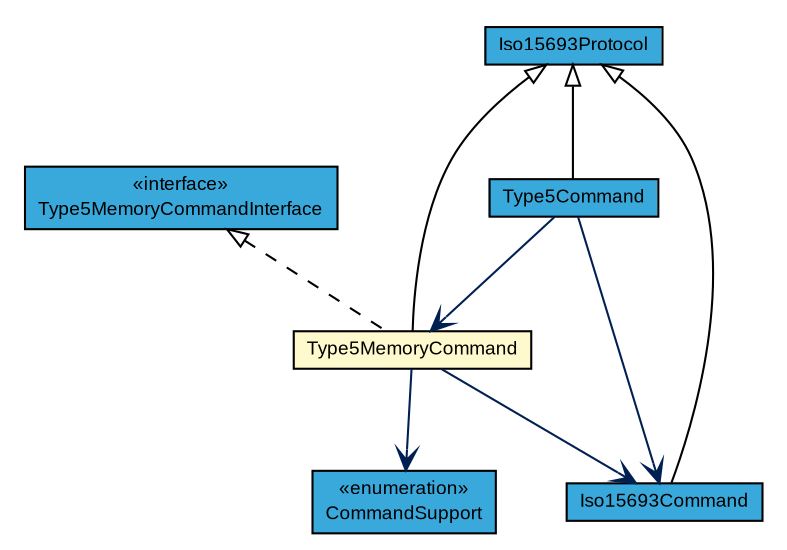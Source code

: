 #!/usr/local/bin/dot
#
# Class diagram 
# Generated by UMLGraph version R5_7_2-3-gee82a7 (http://www.umlgraph.org/)
#

digraph G {
	edge [fontname="arial",fontsize=10,labelfontname="arial",labelfontsize=10];
	node [fontname="arial",fontsize=10,shape=plaintext];
	nodesep=0.25;
	ranksep=0.5;
	// com.st.st25sdk.command.Type5MemoryCommandInterface
	c58845 [label=<<table title="com.st.st25sdk.command.Type5MemoryCommandInterface" border="0" cellborder="1" cellspacing="0" cellpadding="2" port="p" bgcolor="#39a9dc" href="./Type5MemoryCommandInterface.html">
		<tr><td><table border="0" cellspacing="0" cellpadding="1">
<tr><td align="center" balign="center"> &#171;interface&#187; </td></tr>
<tr><td align="center" balign="center"> Type5MemoryCommandInterface </td></tr>
		</table></td></tr>
		</table>>, URL="./Type5MemoryCommandInterface.html", fontname="arial", fontcolor="black", fontsize=9.0];
	// com.st.st25sdk.command.Type5MemoryCommand
	c58846 [label=<<table title="com.st.st25sdk.command.Type5MemoryCommand" border="0" cellborder="1" cellspacing="0" cellpadding="2" port="p" bgcolor="lemonChiffon" href="./Type5MemoryCommand.html">
		<tr><td><table border="0" cellspacing="0" cellpadding="1">
<tr><td align="center" balign="center"> Type5MemoryCommand </td></tr>
		</table></td></tr>
		</table>>, URL="./Type5MemoryCommand.html", fontname="arial", fontcolor="black", fontsize=9.0];
	// com.st.st25sdk.command.Type5MemoryCommand.CommandSupport
	c58847 [label=<<table title="com.st.st25sdk.command.Type5MemoryCommand.CommandSupport" border="0" cellborder="1" cellspacing="0" cellpadding="2" port="p" bgcolor="#39a9dc" href="./Type5MemoryCommand.CommandSupport.html">
		<tr><td><table border="0" cellspacing="0" cellpadding="1">
<tr><td align="center" balign="center"> &#171;enumeration&#187; </td></tr>
<tr><td align="center" balign="center"> CommandSupport </td></tr>
		</table></td></tr>
		</table>>, URL="./Type5MemoryCommand.CommandSupport.html", fontname="arial", fontcolor="black", fontsize=9.0];
	// com.st.st25sdk.command.Type5Command
	c58849 [label=<<table title="com.st.st25sdk.command.Type5Command" border="0" cellborder="1" cellspacing="0" cellpadding="2" port="p" bgcolor="#39a9dc" href="./Type5Command.html">
		<tr><td><table border="0" cellspacing="0" cellpadding="1">
<tr><td align="center" balign="center"> Type5Command </td></tr>
		</table></td></tr>
		</table>>, URL="./Type5Command.html", fontname="arial", fontcolor="black", fontsize=9.0];
	// com.st.st25sdk.command.Iso15693Protocol
	c58872 [label=<<table title="com.st.st25sdk.command.Iso15693Protocol" border="0" cellborder="1" cellspacing="0" cellpadding="2" port="p" bgcolor="#39a9dc" href="./Iso15693Protocol.html">
		<tr><td><table border="0" cellspacing="0" cellpadding="1">
<tr><td align="center" balign="center"> Iso15693Protocol </td></tr>
		</table></td></tr>
		</table>>, URL="./Iso15693Protocol.html", fontname="arial", fontcolor="black", fontsize=9.0];
	// com.st.st25sdk.command.Iso15693Command
	c58877 [label=<<table title="com.st.st25sdk.command.Iso15693Command" border="0" cellborder="1" cellspacing="0" cellpadding="2" port="p" bgcolor="#39a9dc" href="./Iso15693Command.html">
		<tr><td><table border="0" cellspacing="0" cellpadding="1">
<tr><td align="center" balign="center"> Iso15693Command </td></tr>
		</table></td></tr>
		</table>>, URL="./Iso15693Command.html", fontname="arial", fontcolor="black", fontsize=9.0];
	//com.st.st25sdk.command.Type5MemoryCommand extends com.st.st25sdk.command.Iso15693Protocol
	c58872:p -> c58846:p [dir=back,arrowtail=empty];
	//com.st.st25sdk.command.Type5MemoryCommand implements com.st.st25sdk.command.Type5MemoryCommandInterface
	c58845:p -> c58846:p [dir=back,arrowtail=empty,style=dashed];
	//com.st.st25sdk.command.Type5Command extends com.st.st25sdk.command.Iso15693Protocol
	c58872:p -> c58849:p [dir=back,arrowtail=empty];
	//com.st.st25sdk.command.Iso15693Command extends com.st.st25sdk.command.Iso15693Protocol
	c58872:p -> c58877:p [dir=back,arrowtail=empty];
	// com.st.st25sdk.command.Type5MemoryCommand NAVASSOC com.st.st25sdk.command.Iso15693Command
	c58846:p -> c58877:p [taillabel="", label="", headlabel="", fontname="arial", fontcolor="#002052", fontsize=10.0, color="#002052", arrowhead=open];
	// com.st.st25sdk.command.Type5MemoryCommand NAVASSOC com.st.st25sdk.command.Type5MemoryCommand.CommandSupport
	c58846:p -> c58847:p [taillabel="", label="", headlabel="", fontname="arial", fontcolor="#002052", fontsize=10.0, color="#002052", arrowhead=open];
	// com.st.st25sdk.command.Type5Command NAVASSOC com.st.st25sdk.command.Iso15693Command
	c58849:p -> c58877:p [taillabel="", label="", headlabel="", fontname="arial", fontcolor="#002052", fontsize=10.0, color="#002052", arrowhead=open];
	// com.st.st25sdk.command.Type5Command NAVASSOC com.st.st25sdk.command.Type5MemoryCommand
	c58849:p -> c58846:p [taillabel="", label="", headlabel="", fontname="arial", fontcolor="#002052", fontsize=10.0, color="#002052", arrowhead=open];
}

